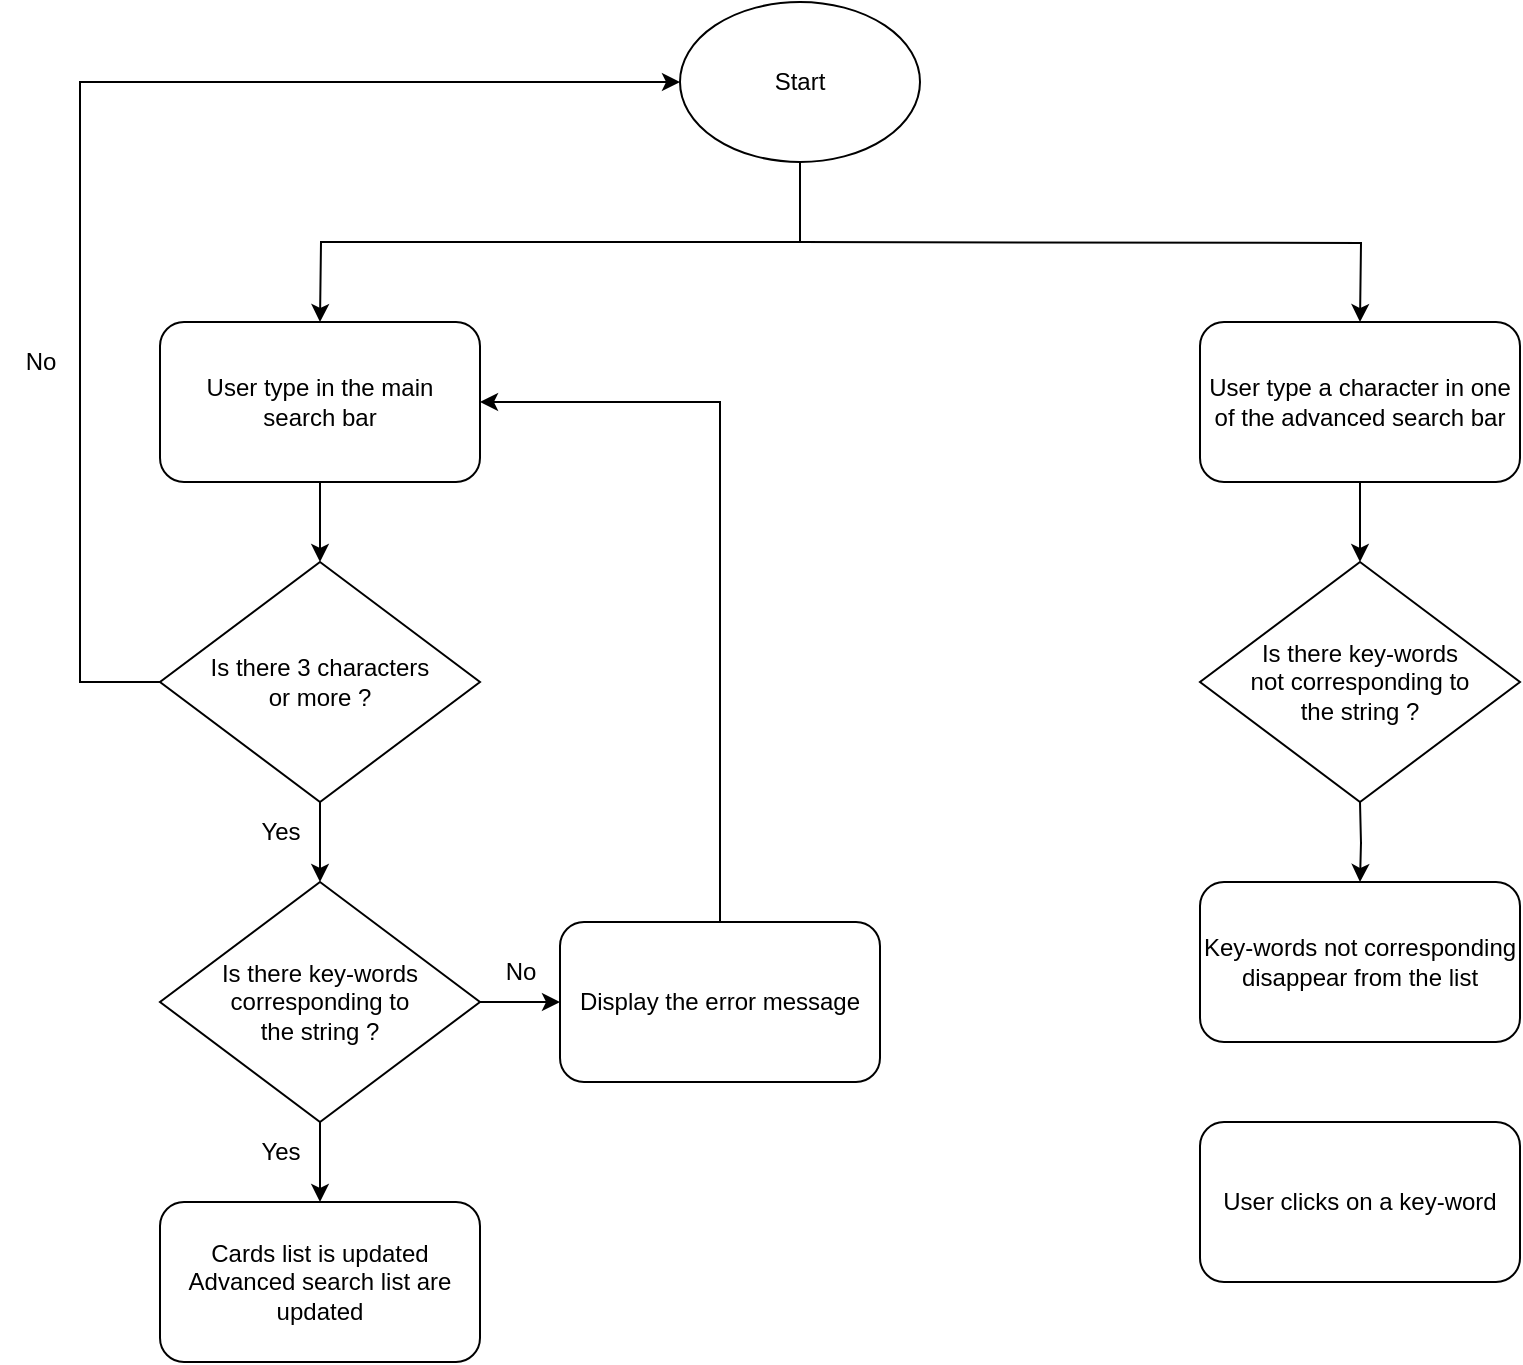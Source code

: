 <mxfile version="20.4.2" type="github">
  <diagram name="Page-1" id="74e2e168-ea6b-b213-b513-2b3c1d86103e">
    <mxGraphModel dx="1038" dy="547" grid="1" gridSize="10" guides="1" tooltips="1" connect="1" arrows="1" fold="1" page="1" pageScale="1" pageWidth="827" pageHeight="1169" background="none" math="0" shadow="0">
      <root>
        <object label="" id="0">
          <mxCell />
        </object>
        <mxCell id="1" parent="0" />
        <mxCell id="oMuCXEE0rDL8oThfwVbh-4" style="edgeStyle=orthogonalEdgeStyle;rounded=0;orthogonalLoop=1;jettySize=auto;html=1;exitX=0.5;exitY=1;exitDx=0;exitDy=0;" edge="1" parent="1" source="oMuCXEE0rDL8oThfwVbh-2">
          <mxGeometry relative="1" as="geometry">
            <mxPoint x="160" y="160" as="targetPoint" />
            <mxPoint x="320" y="180" as="sourcePoint" />
          </mxGeometry>
        </mxCell>
        <mxCell id="oMuCXEE0rDL8oThfwVbh-19" value="" style="edgeStyle=orthogonalEdgeStyle;orthogonalLoop=1;jettySize=auto;html=1;fontSize=10;rounded=0;" edge="1" parent="1">
          <mxGeometry relative="1" as="geometry">
            <mxPoint x="400" y="120" as="sourcePoint" />
            <mxPoint x="680" y="160" as="targetPoint" />
          </mxGeometry>
        </mxCell>
        <mxCell id="oMuCXEE0rDL8oThfwVbh-2" value="&lt;font style=&quot;font-size: 12px;&quot;&gt;Start&lt;/font&gt;" style="ellipse;whiteSpace=wrap;html=1;rounded=0;" vertex="1" parent="1">
          <mxGeometry x="340" width="120" height="80" as="geometry" />
        </mxCell>
        <mxCell id="oMuCXEE0rDL8oThfwVbh-26" style="edgeStyle=orthogonalEdgeStyle;rounded=0;orthogonalLoop=1;jettySize=auto;html=1;fontSize=12;" edge="1" parent="1" source="oMuCXEE0rDL8oThfwVbh-14">
          <mxGeometry relative="1" as="geometry">
            <mxPoint x="160" y="440" as="targetPoint" />
          </mxGeometry>
        </mxCell>
        <mxCell id="oMuCXEE0rDL8oThfwVbh-28" style="edgeStyle=orthogonalEdgeStyle;rounded=0;orthogonalLoop=1;jettySize=auto;html=1;fontSize=12;entryX=0;entryY=0.5;entryDx=0;entryDy=0;" edge="1" parent="1" source="oMuCXEE0rDL8oThfwVbh-14" target="oMuCXEE0rDL8oThfwVbh-2">
          <mxGeometry relative="1" as="geometry">
            <mxPoint x="40" y="40" as="targetPoint" />
            <Array as="points">
              <mxPoint x="40" y="340" />
              <mxPoint x="40" y="40" />
            </Array>
          </mxGeometry>
        </mxCell>
        <mxCell id="oMuCXEE0rDL8oThfwVbh-14" value="Is there 3 characters&lt;br&gt;or more ?" style="rhombus;whiteSpace=wrap;html=1;" vertex="1" parent="1">
          <mxGeometry x="80" y="280" width="160" height="120" as="geometry" />
        </mxCell>
        <mxCell id="oMuCXEE0rDL8oThfwVbh-23" value="" style="edgeStyle=orthogonalEdgeStyle;rounded=0;orthogonalLoop=1;jettySize=auto;html=1;fontSize=12;" edge="1" parent="1" source="oMuCXEE0rDL8oThfwVbh-21" target="oMuCXEE0rDL8oThfwVbh-14">
          <mxGeometry relative="1" as="geometry" />
        </mxCell>
        <mxCell id="oMuCXEE0rDL8oThfwVbh-21" value="User type&amp;nbsp;in the main &lt;br&gt;search bar" style="rounded=1;whiteSpace=wrap;html=1;fontSize=12;" vertex="1" parent="1">
          <mxGeometry x="80" y="160" width="160" height="80" as="geometry" />
        </mxCell>
        <mxCell id="oMuCXEE0rDL8oThfwVbh-48" style="edgeStyle=orthogonalEdgeStyle;rounded=0;orthogonalLoop=1;jettySize=auto;html=1;fontSize=12;endArrow=classic;endFill=1;" edge="1" parent="1" source="oMuCXEE0rDL8oThfwVbh-22">
          <mxGeometry relative="1" as="geometry">
            <mxPoint x="680" y="280" as="targetPoint" />
          </mxGeometry>
        </mxCell>
        <mxCell id="oMuCXEE0rDL8oThfwVbh-22" value="User type a character in one of the advanced search bar" style="rounded=1;whiteSpace=wrap;html=1;fontSize=12;" vertex="1" parent="1">
          <mxGeometry x="600" y="160" width="160" height="80" as="geometry" />
        </mxCell>
        <mxCell id="oMuCXEE0rDL8oThfwVbh-27" value="Yes" style="text;html=1;align=center;verticalAlign=middle;resizable=0;points=[];autosize=1;strokeColor=none;fillColor=none;fontSize=12;" vertex="1" parent="1">
          <mxGeometry x="120" y="400" width="40" height="30" as="geometry" />
        </mxCell>
        <mxCell id="oMuCXEE0rDL8oThfwVbh-29" value="No" style="text;html=1;align=center;verticalAlign=middle;resizable=0;points=[];autosize=1;strokeColor=none;fillColor=none;fontSize=12;" vertex="1" parent="1">
          <mxGeometry y="165" width="40" height="30" as="geometry" />
        </mxCell>
        <mxCell id="oMuCXEE0rDL8oThfwVbh-31" style="edgeStyle=orthogonalEdgeStyle;rounded=0;orthogonalLoop=1;jettySize=auto;html=1;fontSize=12;" edge="1" parent="1" source="oMuCXEE0rDL8oThfwVbh-30">
          <mxGeometry relative="1" as="geometry">
            <mxPoint x="160" y="600" as="targetPoint" />
          </mxGeometry>
        </mxCell>
        <mxCell id="oMuCXEE0rDL8oThfwVbh-33" style="edgeStyle=orthogonalEdgeStyle;rounded=0;orthogonalLoop=1;jettySize=auto;html=1;fontSize=12;" edge="1" parent="1" source="oMuCXEE0rDL8oThfwVbh-30">
          <mxGeometry relative="1" as="geometry">
            <mxPoint x="280" y="500" as="targetPoint" />
          </mxGeometry>
        </mxCell>
        <mxCell id="oMuCXEE0rDL8oThfwVbh-30" value="Is there key-words corresponding to&lt;br&gt;the string ?" style="rhombus;whiteSpace=wrap;html=1;" vertex="1" parent="1">
          <mxGeometry x="80" y="440" width="160" height="120" as="geometry" />
        </mxCell>
        <mxCell id="oMuCXEE0rDL8oThfwVbh-32" value="Yes" style="text;html=1;align=center;verticalAlign=middle;resizable=0;points=[];autosize=1;strokeColor=none;fillColor=none;fontSize=12;" vertex="1" parent="1">
          <mxGeometry x="120" y="560" width="40" height="30" as="geometry" />
        </mxCell>
        <mxCell id="oMuCXEE0rDL8oThfwVbh-34" value="No" style="text;html=1;align=center;verticalAlign=middle;resizable=0;points=[];autosize=1;strokeColor=none;fillColor=none;fontSize=12;" vertex="1" parent="1">
          <mxGeometry x="240" y="470" width="40" height="30" as="geometry" />
        </mxCell>
        <mxCell id="oMuCXEE0rDL8oThfwVbh-37" style="edgeStyle=orthogonalEdgeStyle;rounded=0;orthogonalLoop=1;jettySize=auto;html=1;fontSize=12;entryX=1;entryY=0.5;entryDx=0;entryDy=0;" edge="1" parent="1" source="oMuCXEE0rDL8oThfwVbh-35" target="oMuCXEE0rDL8oThfwVbh-21">
          <mxGeometry relative="1" as="geometry">
            <mxPoint x="400" y="120" as="targetPoint" />
            <Array as="points">
              <mxPoint x="360" y="200" />
            </Array>
          </mxGeometry>
        </mxCell>
        <mxCell id="oMuCXEE0rDL8oThfwVbh-35" value="Display the error message" style="rounded=1;whiteSpace=wrap;html=1;fontSize=12;" vertex="1" parent="1">
          <mxGeometry x="280" y="460" width="160" height="80" as="geometry" />
        </mxCell>
        <mxCell id="oMuCXEE0rDL8oThfwVbh-38" value="Cards list is updated&lt;br&gt;Advanced search list are&lt;br&gt;updated" style="rounded=1;whiteSpace=wrap;html=1;fontSize=12;" vertex="1" parent="1">
          <mxGeometry x="80" y="600" width="160" height="80" as="geometry" />
        </mxCell>
        <mxCell id="oMuCXEE0rDL8oThfwVbh-54" style="edgeStyle=orthogonalEdgeStyle;rounded=0;orthogonalLoop=1;jettySize=auto;html=1;fontSize=12;endArrow=classic;endFill=1;" edge="1" parent="1">
          <mxGeometry relative="1" as="geometry">
            <mxPoint x="680" y="440" as="targetPoint" />
            <mxPoint x="680" y="400" as="sourcePoint" />
          </mxGeometry>
        </mxCell>
        <mxCell id="oMuCXEE0rDL8oThfwVbh-56" value="User clicks on a key-word" style="rounded=1;whiteSpace=wrap;html=1;fontSize=12;" vertex="1" parent="1">
          <mxGeometry x="600" y="560" width="160" height="80" as="geometry" />
        </mxCell>
        <mxCell id="oMuCXEE0rDL8oThfwVbh-59" value="Is there key-words &lt;br&gt;not corresponding to&lt;br&gt;the string ?" style="rhombus;whiteSpace=wrap;html=1;" vertex="1" parent="1">
          <mxGeometry x="600" y="280" width="160" height="120" as="geometry" />
        </mxCell>
        <mxCell id="oMuCXEE0rDL8oThfwVbh-60" value="Key-words not corresponding disappear from the list" style="rounded=1;whiteSpace=wrap;html=1;fontSize=12;" vertex="1" parent="1">
          <mxGeometry x="600" y="440" width="160" height="80" as="geometry" />
        </mxCell>
      </root>
    </mxGraphModel>
  </diagram>
</mxfile>
